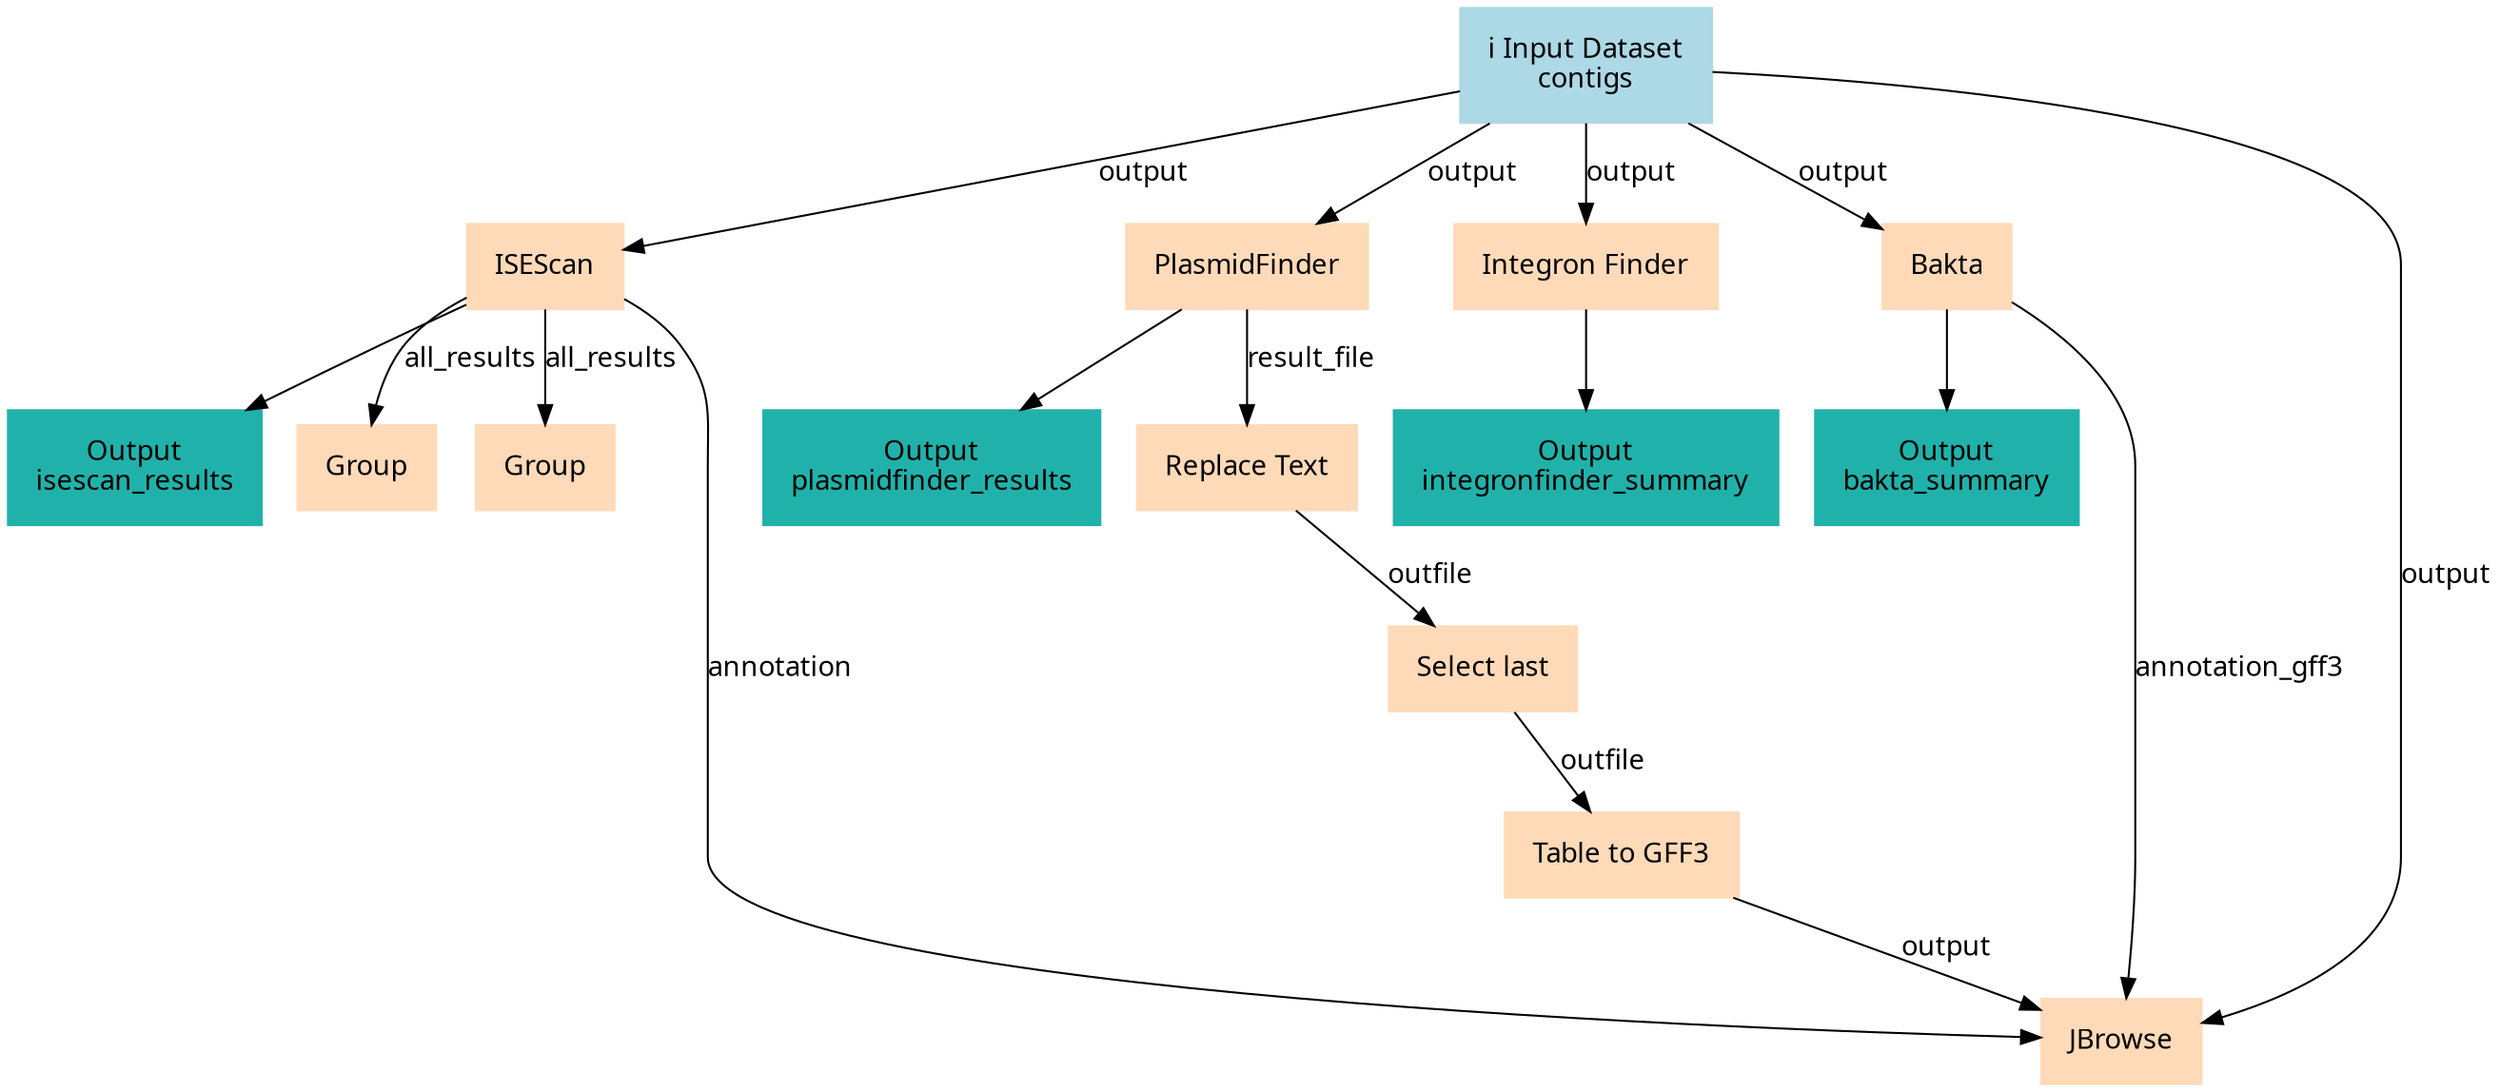 digraph main {
  node [fontname="Atkinson Hyperlegible", shape=box, color=white,style=filled,color=peachpuff,margin="0.2,0.2"];
  edge [fontname="Atkinson Hyperlegible"];
  0[color=lightblue,label="ℹ️ Input Dataset\ncontigs"]
  1[label="ISEScan"]
  0 -> 1 [label="output"]
  k2bb672cb453646b08a228590a0ca36c7[color=lightseagreen,label="Output\nisescan_results"]
  1 -> k2bb672cb453646b08a228590a0ca36c7
  2[label="PlasmidFinder"]
  0 -> 2 [label="output"]
  k614064e64b0f4e38b04ee3f61ba41b46[color=lightseagreen,label="Output\nplasmidfinder_results"]
  2 -> k614064e64b0f4e38b04ee3f61ba41b46
  3[label="Integron Finder"]
  0 -> 3 [label="output"]
  kd26788cf24414f29ac39b6be96f192eb[color=lightseagreen,label="Output\nintegronfinder_summary"]
  3 -> kd26788cf24414f29ac39b6be96f192eb
  4[label="Bakta"]
  0 -> 4 [label="output"]
  kd3a40a8b1bd142b6a91e756379b86d94[color=lightseagreen,label="Output\nbakta_summary"]
  4 -> kd3a40a8b1bd142b6a91e756379b86d94
  5[label="Group"]
  1 -> 5 [label="all_results"]
  6[label="Group"]
  1 -> 6 [label="all_results"]
  7[label="Replace Text"]
  2 -> 7 [label="result_file"]
  8[label="Select last"]
  7 -> 8 [label="outfile"]
  9[label="Table to GFF3"]
  8 -> 9 [label="outfile"]
  10[label="JBrowse"]
  0 -> 10 [label="output"]
  4 -> 10 [label="annotation_gff3"]
  9 -> 10 [label="output"]
  1 -> 10 [label="annotation"]
}